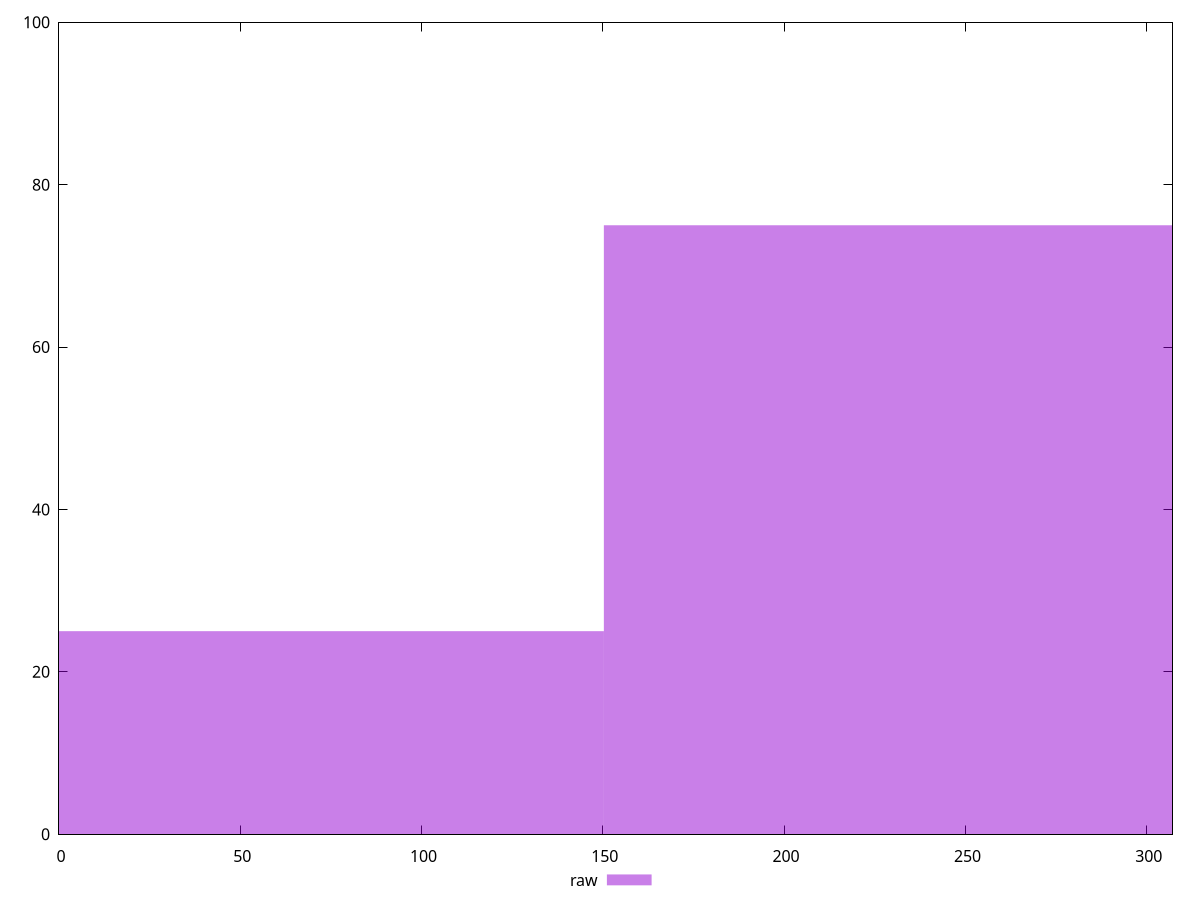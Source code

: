 reset

$raw <<EOF
300.56675075322937 75
0 25
EOF

set key outside below
set boxwidth 300.56675075322937
set xrange [0:307.122]
set yrange [0:100]
set trange [0:100]
set style fill transparent solid 0.5 noborder
set terminal svg size 640, 490 enhanced background rgb 'white'
set output "report_00018_2021-02-10T15-25-16.877Z/uses-rel-preconnect/samples/pages+cached/raw/histogram.svg"

plot $raw title "raw" with boxes

reset
